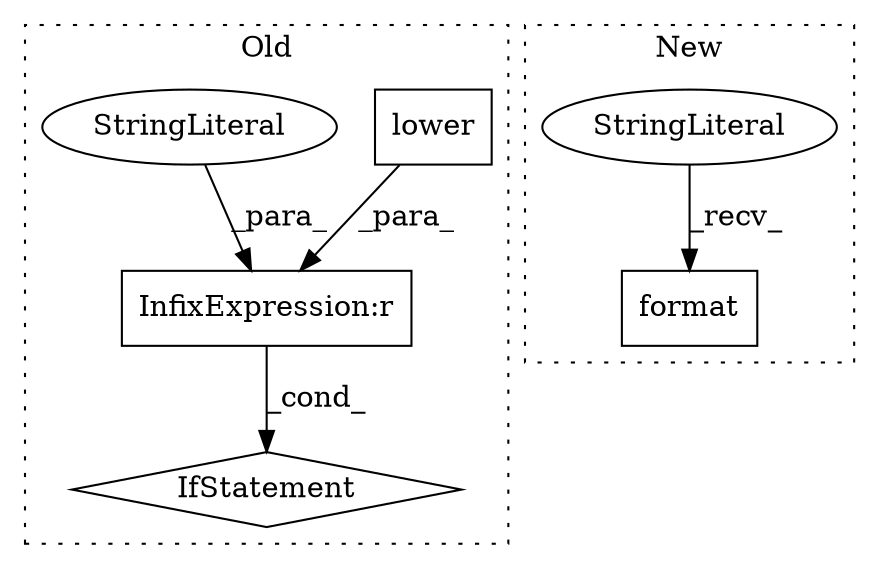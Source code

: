 digraph G {
subgraph cluster0 {
1 [label="lower" a="32" s="5632" l="7" shape="box"];
4 [label="InfixExpression:r" a="27" s="5639" l="4" shape="box"];
5 [label="StringLiteral" a="45" s="5643" l="10" shape="ellipse"];
6 [label="IfStatement" a="25" s="5607,5653" l="4,2" shape="diamond"];
label = "Old";
style="dotted";
}
subgraph cluster1 {
2 [label="format" a="32" s="7551,7569" l="7,1" shape="box"];
3 [label="StringLiteral" a="45" s="7531" l="19" shape="ellipse"];
label = "New";
style="dotted";
}
1 -> 4 [label="_para_"];
3 -> 2 [label="_recv_"];
4 -> 6 [label="_cond_"];
5 -> 4 [label="_para_"];
}